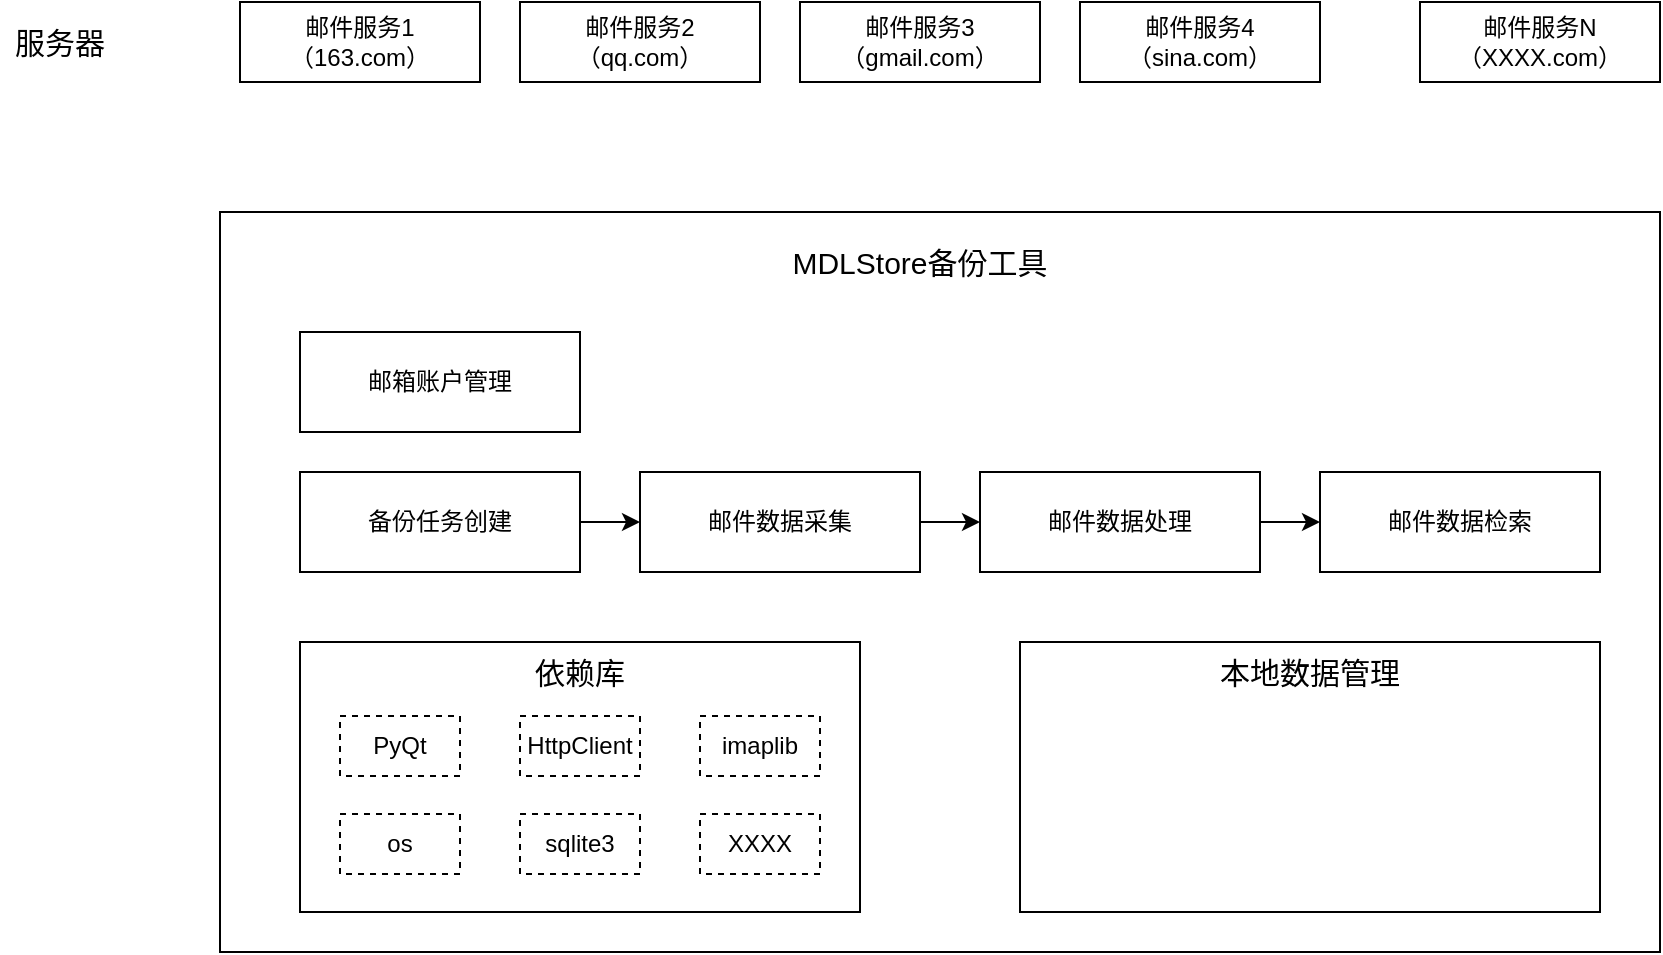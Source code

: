 <mxfile version="24.2.5" type="github">
  <diagram name="第 1 页" id="KcgZMIl5eJW6m7BrYvfu">
    <mxGraphModel dx="1863" dy="611" grid="1" gridSize="10" guides="1" tooltips="1" connect="1" arrows="1" fold="1" page="1" pageScale="1" pageWidth="827" pageHeight="1169" math="0" shadow="0">
      <root>
        <mxCell id="0" />
        <mxCell id="1" parent="0" />
        <mxCell id="3NGuBXXZeXwHXCW2pUsl-2" value="邮件服务1（163.com）" style="rounded=0;whiteSpace=wrap;html=1;" vertex="1" parent="1">
          <mxGeometry x="90" y="180" width="120" height="40" as="geometry" />
        </mxCell>
        <mxCell id="3NGuBXXZeXwHXCW2pUsl-3" value="邮件服务2&lt;div&gt;（qq.com）&lt;/div&gt;" style="rounded=0;whiteSpace=wrap;html=1;" vertex="1" parent="1">
          <mxGeometry x="230" y="180" width="120" height="40" as="geometry" />
        </mxCell>
        <mxCell id="3NGuBXXZeXwHXCW2pUsl-4" value="邮件服务3&lt;div&gt;（gmail.com）&lt;/div&gt;" style="rounded=0;whiteSpace=wrap;html=1;" vertex="1" parent="1">
          <mxGeometry x="370" y="180" width="120" height="40" as="geometry" />
        </mxCell>
        <mxCell id="3NGuBXXZeXwHXCW2pUsl-5" value="邮件服务4&lt;div&gt;（sina.com）&lt;/div&gt;" style="rounded=0;whiteSpace=wrap;html=1;" vertex="1" parent="1">
          <mxGeometry x="510" y="180" width="120" height="40" as="geometry" />
        </mxCell>
        <mxCell id="3NGuBXXZeXwHXCW2pUsl-6" value="邮件服务N&lt;div&gt;（XXXX.com）&lt;/div&gt;" style="rounded=0;whiteSpace=wrap;html=1;" vertex="1" parent="1">
          <mxGeometry x="680" y="180" width="120" height="40" as="geometry" />
        </mxCell>
        <mxCell id="3NGuBXXZeXwHXCW2pUsl-7" value="服务器" style="text;html=1;align=center;verticalAlign=middle;whiteSpace=wrap;rounded=0;fontSize=15;" vertex="1" parent="1">
          <mxGeometry x="-30" y="185" width="60" height="30" as="geometry" />
        </mxCell>
        <mxCell id="3NGuBXXZeXwHXCW2pUsl-25" value="" style="group" vertex="1" connectable="0" parent="1">
          <mxGeometry x="80" y="285" width="720" height="370" as="geometry" />
        </mxCell>
        <mxCell id="3NGuBXXZeXwHXCW2pUsl-8" value="" style="rounded=0;whiteSpace=wrap;html=1;container=0;" vertex="1" parent="3NGuBXXZeXwHXCW2pUsl-25">
          <mxGeometry width="720" height="370" as="geometry" />
        </mxCell>
        <mxCell id="3NGuBXXZeXwHXCW2pUsl-9" value="邮箱账户管理" style="rounded=0;whiteSpace=wrap;html=1;container=0;" vertex="1" parent="3NGuBXXZeXwHXCW2pUsl-25">
          <mxGeometry x="40" y="60" width="140" height="50" as="geometry" />
        </mxCell>
        <mxCell id="3NGuBXXZeXwHXCW2pUsl-15" style="edgeStyle=orthogonalEdgeStyle;rounded=0;orthogonalLoop=1;jettySize=auto;html=1;entryX=0;entryY=0.5;entryDx=0;entryDy=0;" edge="1" parent="3NGuBXXZeXwHXCW2pUsl-25" source="3NGuBXXZeXwHXCW2pUsl-10" target="3NGuBXXZeXwHXCW2pUsl-11">
          <mxGeometry relative="1" as="geometry" />
        </mxCell>
        <mxCell id="3NGuBXXZeXwHXCW2pUsl-10" value="备份任务创建" style="rounded=0;whiteSpace=wrap;html=1;container=0;" vertex="1" parent="3NGuBXXZeXwHXCW2pUsl-25">
          <mxGeometry x="40" y="130" width="140" height="50" as="geometry" />
        </mxCell>
        <mxCell id="3NGuBXXZeXwHXCW2pUsl-17" style="edgeStyle=orthogonalEdgeStyle;rounded=0;orthogonalLoop=1;jettySize=auto;html=1;entryX=0;entryY=0.5;entryDx=0;entryDy=0;" edge="1" parent="3NGuBXXZeXwHXCW2pUsl-25" source="3NGuBXXZeXwHXCW2pUsl-11" target="3NGuBXXZeXwHXCW2pUsl-16">
          <mxGeometry relative="1" as="geometry" />
        </mxCell>
        <mxCell id="3NGuBXXZeXwHXCW2pUsl-11" value="邮件数据采集" style="rounded=0;whiteSpace=wrap;html=1;container=0;" vertex="1" parent="3NGuBXXZeXwHXCW2pUsl-25">
          <mxGeometry x="210" y="130" width="140" height="50" as="geometry" />
        </mxCell>
        <mxCell id="3NGuBXXZeXwHXCW2pUsl-14" value="MDLStore备份工具" style="text;html=1;align=center;verticalAlign=middle;whiteSpace=wrap;rounded=0;fontSize=15;container=0;" vertex="1" parent="3NGuBXXZeXwHXCW2pUsl-25">
          <mxGeometry x="270" y="10" width="160" height="30" as="geometry" />
        </mxCell>
        <mxCell id="3NGuBXXZeXwHXCW2pUsl-23" style="edgeStyle=orthogonalEdgeStyle;rounded=0;orthogonalLoop=1;jettySize=auto;html=1;entryX=0;entryY=0.5;entryDx=0;entryDy=0;" edge="1" parent="3NGuBXXZeXwHXCW2pUsl-25" source="3NGuBXXZeXwHXCW2pUsl-16" target="3NGuBXXZeXwHXCW2pUsl-22">
          <mxGeometry relative="1" as="geometry" />
        </mxCell>
        <mxCell id="3NGuBXXZeXwHXCW2pUsl-16" value="邮件数据处理" style="rounded=0;whiteSpace=wrap;html=1;container=0;" vertex="1" parent="3NGuBXXZeXwHXCW2pUsl-25">
          <mxGeometry x="380" y="130" width="140" height="50" as="geometry" />
        </mxCell>
        <mxCell id="3NGuBXXZeXwHXCW2pUsl-18" value="" style="rounded=0;whiteSpace=wrap;html=1;container=0;" vertex="1" parent="3NGuBXXZeXwHXCW2pUsl-25">
          <mxGeometry x="40" y="215" width="280" height="135" as="geometry" />
        </mxCell>
        <mxCell id="3NGuBXXZeXwHXCW2pUsl-19" value="依赖库" style="text;html=1;align=center;verticalAlign=middle;whiteSpace=wrap;rounded=0;fontSize=15;container=0;" vertex="1" parent="3NGuBXXZeXwHXCW2pUsl-25">
          <mxGeometry x="100" y="215" width="160" height="30" as="geometry" />
        </mxCell>
        <mxCell id="3NGuBXXZeXwHXCW2pUsl-20" value="" style="rounded=0;whiteSpace=wrap;html=1;container=0;" vertex="1" parent="3NGuBXXZeXwHXCW2pUsl-25">
          <mxGeometry x="400" y="215" width="290" height="135" as="geometry" />
        </mxCell>
        <mxCell id="3NGuBXXZeXwHXCW2pUsl-21" value="本地数据管理" style="text;html=1;align=center;verticalAlign=middle;whiteSpace=wrap;rounded=0;fontSize=15;container=0;" vertex="1" parent="3NGuBXXZeXwHXCW2pUsl-25">
          <mxGeometry x="465" y="215" width="160" height="30" as="geometry" />
        </mxCell>
        <mxCell id="3NGuBXXZeXwHXCW2pUsl-22" value="邮件数据检索" style="rounded=0;whiteSpace=wrap;html=1;container=0;" vertex="1" parent="3NGuBXXZeXwHXCW2pUsl-25">
          <mxGeometry x="550" y="130" width="140" height="50" as="geometry" />
        </mxCell>
        <mxCell id="3NGuBXXZeXwHXCW2pUsl-24" value="PyQt" style="rounded=0;whiteSpace=wrap;html=1;container=0;dashed=1;" vertex="1" parent="3NGuBXXZeXwHXCW2pUsl-25">
          <mxGeometry x="60" y="252" width="60" height="30" as="geometry" />
        </mxCell>
        <mxCell id="3NGuBXXZeXwHXCW2pUsl-26" value="HttpClient" style="rounded=0;whiteSpace=wrap;html=1;container=0;dashed=1;" vertex="1" parent="3NGuBXXZeXwHXCW2pUsl-25">
          <mxGeometry x="150" y="252" width="60" height="30" as="geometry" />
        </mxCell>
        <mxCell id="3NGuBXXZeXwHXCW2pUsl-27" value="imaplib" style="rounded=0;whiteSpace=wrap;html=1;container=0;dashed=1;" vertex="1" parent="3NGuBXXZeXwHXCW2pUsl-25">
          <mxGeometry x="240" y="252" width="60" height="30" as="geometry" />
        </mxCell>
        <mxCell id="3NGuBXXZeXwHXCW2pUsl-28" value="os" style="rounded=0;whiteSpace=wrap;html=1;container=0;dashed=1;" vertex="1" parent="3NGuBXXZeXwHXCW2pUsl-25">
          <mxGeometry x="60" y="301" width="60" height="30" as="geometry" />
        </mxCell>
        <mxCell id="3NGuBXXZeXwHXCW2pUsl-29" value="sqlite3" style="rounded=0;whiteSpace=wrap;html=1;container=0;dashed=1;" vertex="1" parent="3NGuBXXZeXwHXCW2pUsl-25">
          <mxGeometry x="150" y="301" width="60" height="30" as="geometry" />
        </mxCell>
        <mxCell id="3NGuBXXZeXwHXCW2pUsl-30" value="XXXX" style="rounded=0;whiteSpace=wrap;html=1;container=0;dashed=1;" vertex="1" parent="3NGuBXXZeXwHXCW2pUsl-25">
          <mxGeometry x="240" y="301" width="60" height="30" as="geometry" />
        </mxCell>
      </root>
    </mxGraphModel>
  </diagram>
</mxfile>
